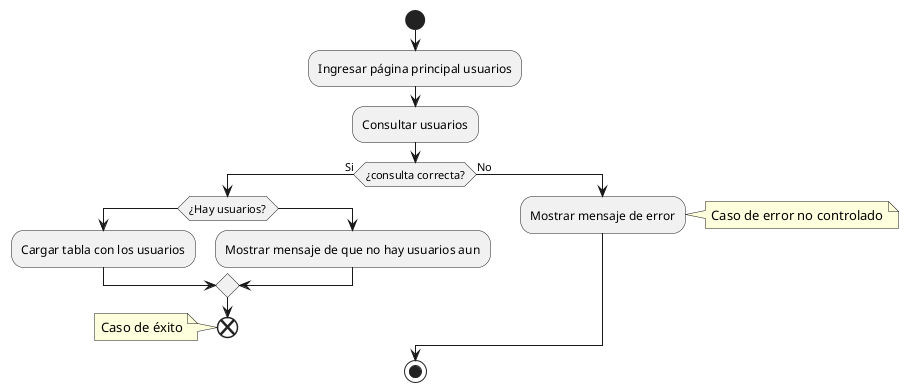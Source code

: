 @startuml
start
    :Ingresar página principal usuarios;
    :Consultar usuarios;
    if (¿consulta correcta?) is (Si) then
        if(¿Hay usuarios?)
            :Cargar tabla con los usuarios;
        else
            :Mostrar mensaje de que no hay usuarios aun;
        endif
        end
        note
          Caso de éxito
        end note
    else (No)
        :Mostrar mensaje de error;
        note right
          Caso de error no controlado
        end note
    endif
stop
@enduml